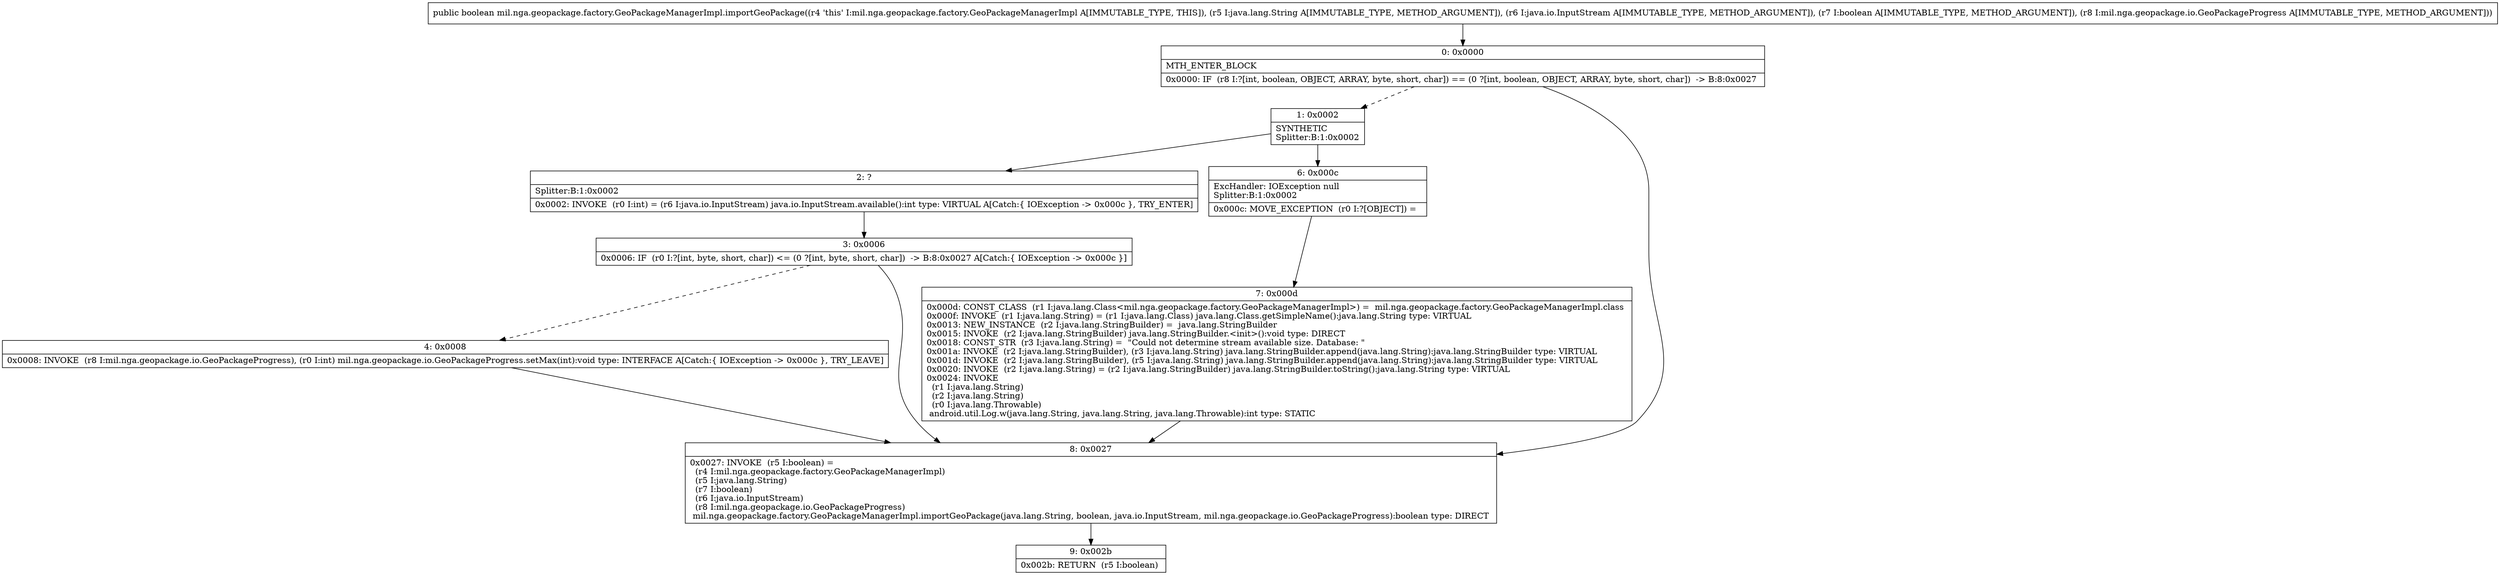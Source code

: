 digraph "CFG formil.nga.geopackage.factory.GeoPackageManagerImpl.importGeoPackage(Ljava\/lang\/String;Ljava\/io\/InputStream;ZLmil\/nga\/geopackage\/io\/GeoPackageProgress;)Z" {
Node_0 [shape=record,label="{0\:\ 0x0000|MTH_ENTER_BLOCK\l|0x0000: IF  (r8 I:?[int, boolean, OBJECT, ARRAY, byte, short, char]) == (0 ?[int, boolean, OBJECT, ARRAY, byte, short, char])  \-\> B:8:0x0027 \l}"];
Node_1 [shape=record,label="{1\:\ 0x0002|SYNTHETIC\lSplitter:B:1:0x0002\l}"];
Node_2 [shape=record,label="{2\:\ ?|Splitter:B:1:0x0002\l|0x0002: INVOKE  (r0 I:int) = (r6 I:java.io.InputStream) java.io.InputStream.available():int type: VIRTUAL A[Catch:\{ IOException \-\> 0x000c \}, TRY_ENTER]\l}"];
Node_3 [shape=record,label="{3\:\ 0x0006|0x0006: IF  (r0 I:?[int, byte, short, char]) \<= (0 ?[int, byte, short, char])  \-\> B:8:0x0027 A[Catch:\{ IOException \-\> 0x000c \}]\l}"];
Node_4 [shape=record,label="{4\:\ 0x0008|0x0008: INVOKE  (r8 I:mil.nga.geopackage.io.GeoPackageProgress), (r0 I:int) mil.nga.geopackage.io.GeoPackageProgress.setMax(int):void type: INTERFACE A[Catch:\{ IOException \-\> 0x000c \}, TRY_LEAVE]\l}"];
Node_6 [shape=record,label="{6\:\ 0x000c|ExcHandler: IOException null\lSplitter:B:1:0x0002\l|0x000c: MOVE_EXCEPTION  (r0 I:?[OBJECT]) =  \l}"];
Node_7 [shape=record,label="{7\:\ 0x000d|0x000d: CONST_CLASS  (r1 I:java.lang.Class\<mil.nga.geopackage.factory.GeoPackageManagerImpl\>) =  mil.nga.geopackage.factory.GeoPackageManagerImpl.class \l0x000f: INVOKE  (r1 I:java.lang.String) = (r1 I:java.lang.Class) java.lang.Class.getSimpleName():java.lang.String type: VIRTUAL \l0x0013: NEW_INSTANCE  (r2 I:java.lang.StringBuilder) =  java.lang.StringBuilder \l0x0015: INVOKE  (r2 I:java.lang.StringBuilder) java.lang.StringBuilder.\<init\>():void type: DIRECT \l0x0018: CONST_STR  (r3 I:java.lang.String) =  \"Could not determine stream available size. Database: \" \l0x001a: INVOKE  (r2 I:java.lang.StringBuilder), (r3 I:java.lang.String) java.lang.StringBuilder.append(java.lang.String):java.lang.StringBuilder type: VIRTUAL \l0x001d: INVOKE  (r2 I:java.lang.StringBuilder), (r5 I:java.lang.String) java.lang.StringBuilder.append(java.lang.String):java.lang.StringBuilder type: VIRTUAL \l0x0020: INVOKE  (r2 I:java.lang.String) = (r2 I:java.lang.StringBuilder) java.lang.StringBuilder.toString():java.lang.String type: VIRTUAL \l0x0024: INVOKE  \l  (r1 I:java.lang.String)\l  (r2 I:java.lang.String)\l  (r0 I:java.lang.Throwable)\l android.util.Log.w(java.lang.String, java.lang.String, java.lang.Throwable):int type: STATIC \l}"];
Node_8 [shape=record,label="{8\:\ 0x0027|0x0027: INVOKE  (r5 I:boolean) = \l  (r4 I:mil.nga.geopackage.factory.GeoPackageManagerImpl)\l  (r5 I:java.lang.String)\l  (r7 I:boolean)\l  (r6 I:java.io.InputStream)\l  (r8 I:mil.nga.geopackage.io.GeoPackageProgress)\l mil.nga.geopackage.factory.GeoPackageManagerImpl.importGeoPackage(java.lang.String, boolean, java.io.InputStream, mil.nga.geopackage.io.GeoPackageProgress):boolean type: DIRECT \l}"];
Node_9 [shape=record,label="{9\:\ 0x002b|0x002b: RETURN  (r5 I:boolean) \l}"];
MethodNode[shape=record,label="{public boolean mil.nga.geopackage.factory.GeoPackageManagerImpl.importGeoPackage((r4 'this' I:mil.nga.geopackage.factory.GeoPackageManagerImpl A[IMMUTABLE_TYPE, THIS]), (r5 I:java.lang.String A[IMMUTABLE_TYPE, METHOD_ARGUMENT]), (r6 I:java.io.InputStream A[IMMUTABLE_TYPE, METHOD_ARGUMENT]), (r7 I:boolean A[IMMUTABLE_TYPE, METHOD_ARGUMENT]), (r8 I:mil.nga.geopackage.io.GeoPackageProgress A[IMMUTABLE_TYPE, METHOD_ARGUMENT])) }"];
MethodNode -> Node_0;
Node_0 -> Node_1[style=dashed];
Node_0 -> Node_8;
Node_1 -> Node_2;
Node_1 -> Node_6;
Node_2 -> Node_3;
Node_3 -> Node_4[style=dashed];
Node_3 -> Node_8;
Node_4 -> Node_8;
Node_6 -> Node_7;
Node_7 -> Node_8;
Node_8 -> Node_9;
}

